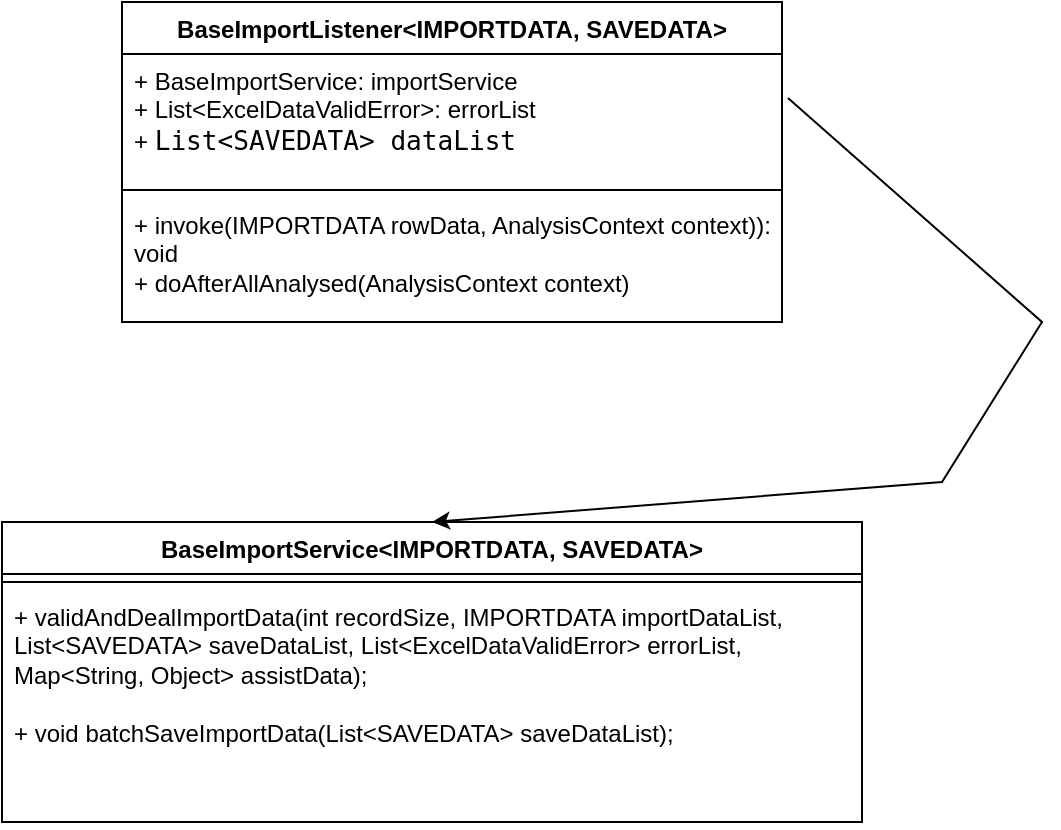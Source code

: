 <mxfile version="21.8.0" type="github">
  <diagram id="C5RBs43oDa-KdzZeNtuy" name="Page-1">
    <mxGraphModel dx="1107" dy="600" grid="1" gridSize="10" guides="1" tooltips="1" connect="1" arrows="1" fold="1" page="1" pageScale="1" pageWidth="827" pageHeight="1169" math="0" shadow="0">
      <root>
        <mxCell id="WIyWlLk6GJQsqaUBKTNV-0" />
        <mxCell id="WIyWlLk6GJQsqaUBKTNV-1" parent="WIyWlLk6GJQsqaUBKTNV-0" />
        <mxCell id="zuVHcqRCdnMktk0FbiQn-8" value="BaseImportListener&amp;lt;IMPORTDATA, SAVEDATA&amp;gt;" style="swimlane;fontStyle=1;align=center;verticalAlign=top;childLayout=stackLayout;horizontal=1;startSize=26;horizontalStack=0;resizeParent=1;resizeParentMax=0;resizeLast=0;collapsible=1;marginBottom=0;whiteSpace=wrap;html=1;" parent="WIyWlLk6GJQsqaUBKTNV-1" vertex="1">
          <mxGeometry x="170" y="50" width="330" height="160" as="geometry">
            <mxRectangle x="270" y="140" width="100" height="30" as="alternateBounds" />
          </mxGeometry>
        </mxCell>
        <mxCell id="zuVHcqRCdnMktk0FbiQn-9" value="+&amp;nbsp;BaseImportService:&amp;nbsp;importService&lt;br&gt;+&amp;nbsp;List&amp;lt;ExcelDataValidError&amp;gt;:&amp;nbsp;errorList&lt;br&gt;+&amp;nbsp;&lt;span style=&quot;font-family: &amp;quot;JetBrains Mono&amp;quot;, monospace; font-size: 9.8pt;&quot;&gt;List&amp;lt;&lt;/span&gt;&lt;span style=&quot;font-family: &amp;quot;JetBrains Mono&amp;quot;, monospace; font-size: 9.8pt;&quot;&gt;SAVEDATA&lt;/span&gt;&lt;span style=&quot;font-family: &amp;quot;JetBrains Mono&amp;quot;, monospace; font-size: 9.8pt;&quot;&gt;&amp;gt; &lt;/span&gt;&lt;span style=&quot;font-family: &amp;quot;JetBrains Mono&amp;quot;, monospace; font-size: 9.8pt;&quot;&gt;dataList&lt;/span&gt;" style="text;strokeColor=none;fillColor=none;align=left;verticalAlign=top;spacingLeft=4;spacingRight=4;overflow=hidden;rotatable=0;points=[[0,0.5],[1,0.5]];portConstraint=eastwest;whiteSpace=wrap;html=1;" parent="zuVHcqRCdnMktk0FbiQn-8" vertex="1">
          <mxGeometry y="26" width="330" height="64" as="geometry" />
        </mxCell>
        <mxCell id="zuVHcqRCdnMktk0FbiQn-10" value="" style="line;strokeWidth=1;fillColor=none;align=left;verticalAlign=middle;spacingTop=-1;spacingLeft=3;spacingRight=3;rotatable=0;labelPosition=right;points=[];portConstraint=eastwest;strokeColor=inherit;" parent="zuVHcqRCdnMktk0FbiQn-8" vertex="1">
          <mxGeometry y="90" width="330" height="8" as="geometry" />
        </mxCell>
        <mxCell id="zuVHcqRCdnMktk0FbiQn-11" value="+&amp;nbsp;invoke(IMPORTDATA rowData, AnalysisContext context)): void&lt;br&gt;+&amp;nbsp;doAfterAllAnalysed(AnalysisContext context)&lt;span style=&quot;background-color: initial;&quot;&gt;&lt;br&gt;&lt;/span&gt;" style="text;strokeColor=none;fillColor=none;align=left;verticalAlign=top;spacingLeft=4;spacingRight=4;overflow=hidden;rotatable=0;points=[[0,0.5],[1,0.5]];portConstraint=eastwest;whiteSpace=wrap;html=1;" parent="zuVHcqRCdnMktk0FbiQn-8" vertex="1">
          <mxGeometry y="98" width="330" height="62" as="geometry" />
        </mxCell>
        <mxCell id="DyyzGF6IbsgRGon9E-Up-0" value="BaseImportService&amp;lt;IMPORTDATA, SAVEDATA&amp;gt;" style="swimlane;fontStyle=1;align=center;verticalAlign=top;childLayout=stackLayout;horizontal=1;startSize=26;horizontalStack=0;resizeParent=1;resizeParentMax=0;resizeLast=0;collapsible=1;marginBottom=0;whiteSpace=wrap;html=1;" vertex="1" parent="WIyWlLk6GJQsqaUBKTNV-1">
          <mxGeometry x="110" y="310" width="430" height="150" as="geometry" />
        </mxCell>
        <mxCell id="DyyzGF6IbsgRGon9E-Up-2" value="" style="line;strokeWidth=1;fillColor=none;align=left;verticalAlign=middle;spacingTop=-1;spacingLeft=3;spacingRight=3;rotatable=0;labelPosition=right;points=[];portConstraint=eastwest;strokeColor=inherit;" vertex="1" parent="DyyzGF6IbsgRGon9E-Up-0">
          <mxGeometry y="26" width="430" height="8" as="geometry" />
        </mxCell>
        <mxCell id="DyyzGF6IbsgRGon9E-Up-3" value="+&amp;nbsp;validAndDealImportData(int recordSize, IMPORTDATA importDataList, List&amp;lt;SAVEDATA&amp;gt; saveDataList, List&amp;lt;ExcelDataValidError&amp;gt; errorList, Map&amp;lt;String, Object&amp;gt; assistData);&lt;br&gt;&lt;br&gt;+&amp;nbsp;void batchSaveImportData(List&amp;lt;SAVEDATA&amp;gt; saveDataList);" style="text;strokeColor=none;fillColor=none;align=left;verticalAlign=top;spacingLeft=4;spacingRight=4;overflow=hidden;rotatable=0;points=[[0,0.5],[1,0.5]];portConstraint=eastwest;whiteSpace=wrap;html=1;" vertex="1" parent="DyyzGF6IbsgRGon9E-Up-0">
          <mxGeometry y="34" width="430" height="116" as="geometry" />
        </mxCell>
        <mxCell id="DyyzGF6IbsgRGon9E-Up-7" value="" style="endArrow=classic;html=1;rounded=0;entryX=0.5;entryY=0;entryDx=0;entryDy=0;exitX=1.009;exitY=0.344;exitDx=0;exitDy=0;exitPerimeter=0;" edge="1" parent="WIyWlLk6GJQsqaUBKTNV-1" source="zuVHcqRCdnMktk0FbiQn-9" target="DyyzGF6IbsgRGon9E-Up-0">
          <mxGeometry width="50" height="50" relative="1" as="geometry">
            <mxPoint x="480" y="180" as="sourcePoint" />
            <mxPoint x="530" y="130" as="targetPoint" />
            <Array as="points">
              <mxPoint x="630" y="210" />
              <mxPoint x="580" y="290" />
            </Array>
          </mxGeometry>
        </mxCell>
      </root>
    </mxGraphModel>
  </diagram>
</mxfile>
